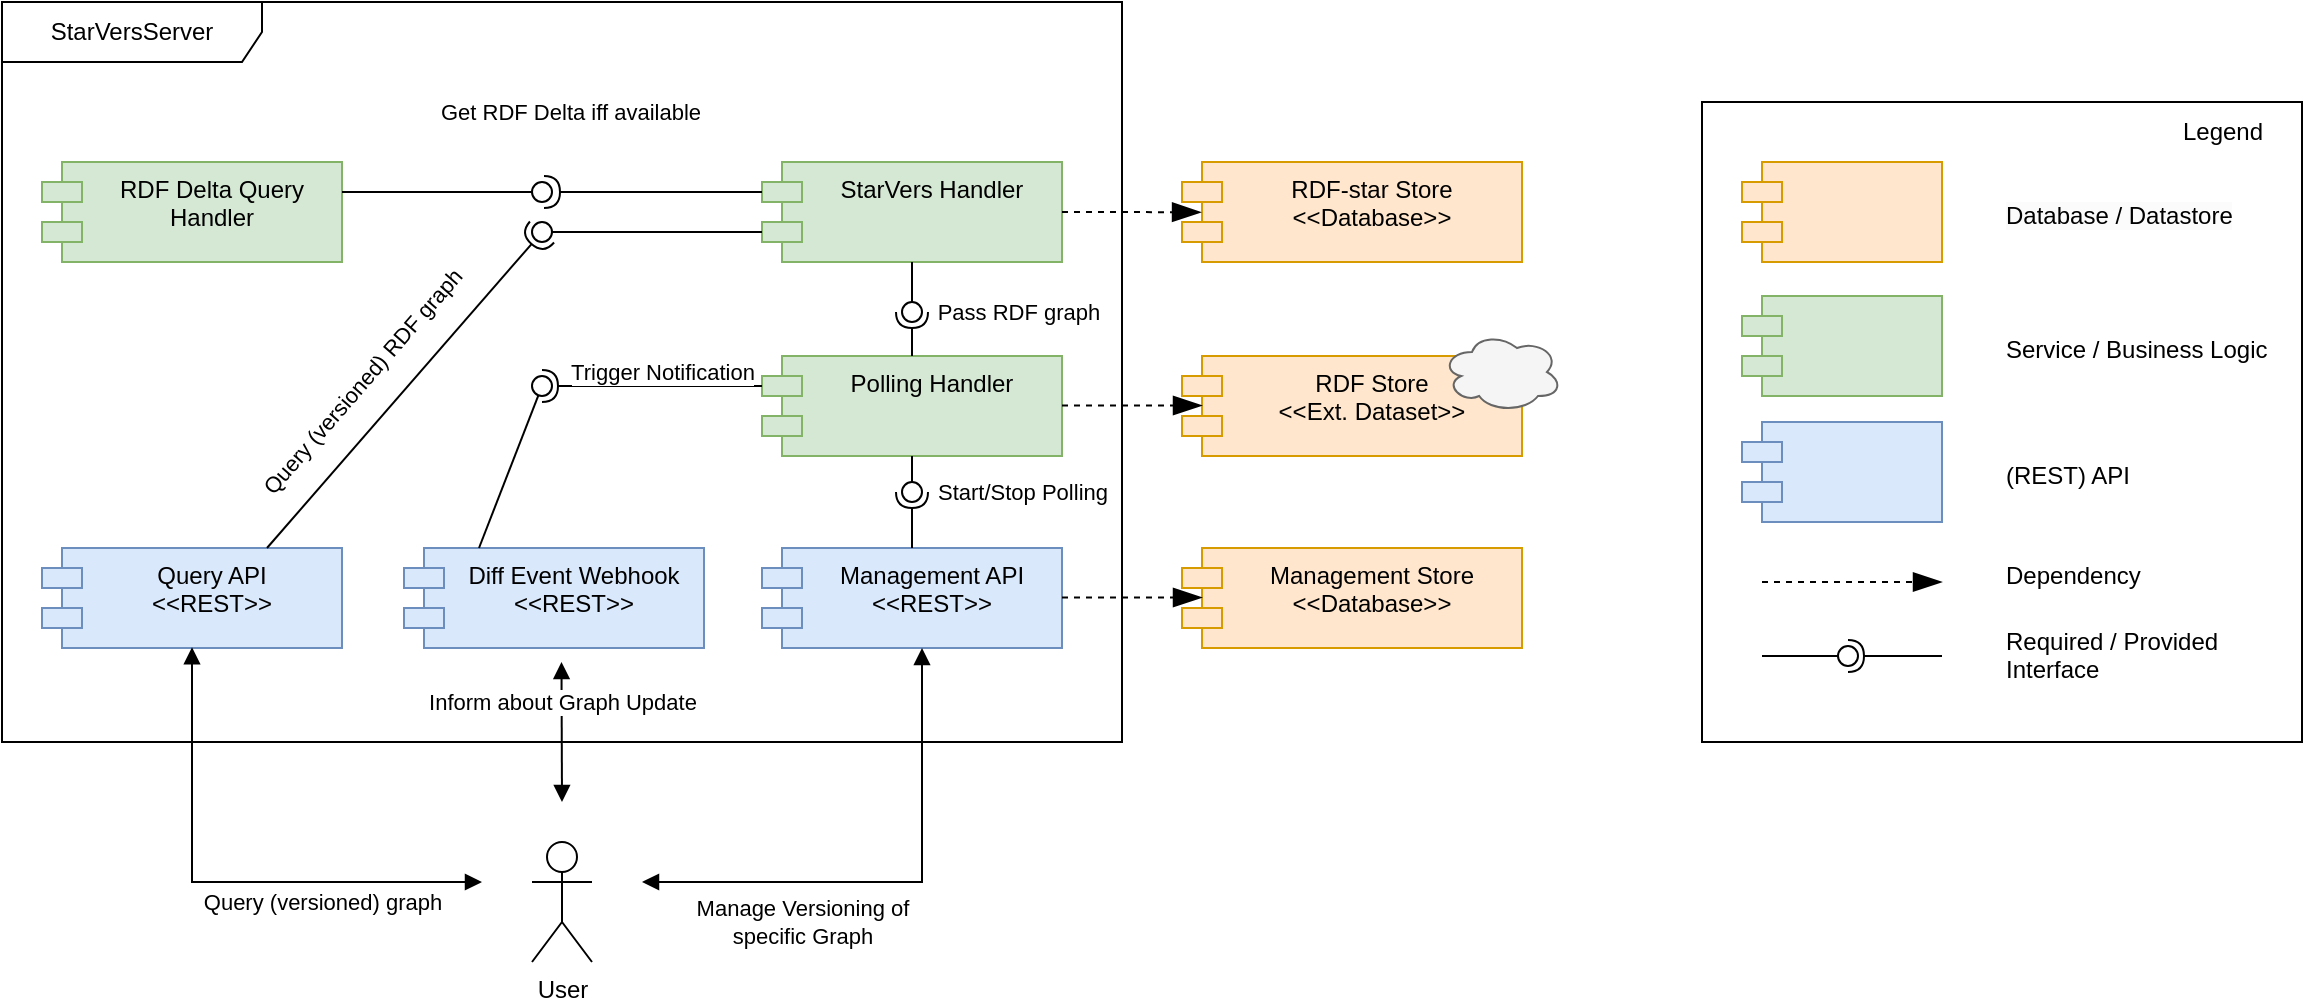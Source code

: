 <mxfile version="23.1.6" type="github">
  <diagram name="Page-1" id="Q5lq0plXF-P5TOnfgZBf">
    <mxGraphModel dx="1789" dy="1198" grid="1" gridSize="10" guides="1" tooltips="1" connect="1" arrows="1" fold="1" page="1" pageScale="1" pageWidth="827" pageHeight="1169" math="0" shadow="0">
      <root>
        <mxCell id="0" />
        <mxCell id="1" parent="0" />
        <mxCell id="XjZqAPtE26e0R3bt4ySP-1" value="Polling Handler" style="shape=module;align=left;spacingLeft=20;align=center;verticalAlign=top;whiteSpace=wrap;html=1;fillColor=#d5e8d4;strokeColor=#82b366;" parent="1" vertex="1">
          <mxGeometry x="420" y="217" width="150" height="50" as="geometry" />
        </mxCell>
        <mxCell id="XjZqAPtE26e0R3bt4ySP-2" value="StarVersServer" style="shape=umlFrame;whiteSpace=wrap;html=1;pointerEvents=0;width=130;height=30;" parent="1" vertex="1">
          <mxGeometry x="40" y="40" width="560" height="370" as="geometry" />
        </mxCell>
        <mxCell id="XjZqAPtE26e0R3bt4ySP-3" value="RDF-star Store&lt;br&gt;&amp;lt;&amp;lt;Database&amp;gt;&amp;gt;" style="shape=module;align=left;spacingLeft=20;align=center;verticalAlign=top;whiteSpace=wrap;html=1;fillColor=#ffe6cc;strokeColor=#d79b00;" parent="1" vertex="1">
          <mxGeometry x="630" y="120" width="170" height="50" as="geometry" />
        </mxCell>
        <mxCell id="XjZqAPtE26e0R3bt4ySP-4" value="Management Store&lt;br&gt;&amp;lt;&amp;lt;Database&amp;gt;&amp;gt;" style="shape=module;align=left;spacingLeft=20;align=center;verticalAlign=top;whiteSpace=wrap;html=1;fillColor=#ffe6cc;strokeColor=#d79b00;" parent="1" vertex="1">
          <mxGeometry x="630" y="313" width="170" height="50" as="geometry" />
        </mxCell>
        <mxCell id="XjZqAPtE26e0R3bt4ySP-5" value="Management API&lt;br&gt;&amp;lt;&amp;lt;REST&amp;gt;&amp;gt;" style="shape=module;align=left;spacingLeft=20;align=center;verticalAlign=top;whiteSpace=wrap;html=1;fillColor=#dae8fc;strokeColor=#6c8ebf;" parent="1" vertex="1">
          <mxGeometry x="420" y="313" width="150" height="50" as="geometry" />
        </mxCell>
        <mxCell id="XjZqAPtE26e0R3bt4ySP-6" value="StarVers Handler" style="shape=module;align=left;spacingLeft=20;align=center;verticalAlign=top;whiteSpace=wrap;html=1;fillColor=#d5e8d4;strokeColor=#82b366;" parent="1" vertex="1">
          <mxGeometry x="420" y="120" width="150" height="50" as="geometry" />
        </mxCell>
        <mxCell id="XjZqAPtE26e0R3bt4ySP-7" value="Query API&lt;br style=&quot;border-color: var(--border-color);&quot;&gt;&amp;lt;&amp;lt;REST&amp;gt;&amp;gt;" style="shape=module;align=left;spacingLeft=20;align=center;verticalAlign=top;whiteSpace=wrap;html=1;fillColor=#dae8fc;strokeColor=#6c8ebf;" parent="1" vertex="1">
          <mxGeometry x="60" y="313" width="150" height="50" as="geometry" />
        </mxCell>
        <mxCell id="XjZqAPtE26e0R3bt4ySP-8" value="User" style="shape=umlActor;verticalLabelPosition=bottom;verticalAlign=top;html=1;" parent="1" vertex="1">
          <mxGeometry x="305" y="460" width="30" height="60" as="geometry" />
        </mxCell>
        <mxCell id="XjZqAPtE26e0R3bt4ySP-9" value="RDF Store&lt;br&gt;&amp;lt;&amp;lt;Ext. Dataset&amp;gt;&amp;gt;" style="shape=module;align=left;spacingLeft=20;align=center;verticalAlign=top;whiteSpace=wrap;html=1;fillColor=#ffe6cc;strokeColor=#d79b00;" parent="1" vertex="1">
          <mxGeometry x="630" y="217" width="170" height="50" as="geometry" />
        </mxCell>
        <mxCell id="XjZqAPtE26e0R3bt4ySP-10" value="RDF Delta Query Handler" style="shape=module;align=left;spacingLeft=20;align=center;verticalAlign=top;whiteSpace=wrap;html=1;fillColor=#d5e8d4;strokeColor=#82b366;" parent="1" vertex="1">
          <mxGeometry x="60" y="120" width="150" height="50" as="geometry" />
        </mxCell>
        <mxCell id="XjZqAPtE26e0R3bt4ySP-20" value="" style="rounded=0;orthogonalLoop=1;jettySize=auto;html=1;endArrow=halfCircle;endFill=0;endSize=6;strokeWidth=1;sketch=0;exitX=0;exitY=0;exitDx=0;exitDy=15;exitPerimeter=0;" parent="1" edge="1" source="XjZqAPtE26e0R3bt4ySP-6">
          <mxGeometry relative="1" as="geometry">
            <mxPoint x="391" y="135" as="sourcePoint" />
            <mxPoint x="311" y="135" as="targetPoint" />
            <Array as="points">
              <mxPoint x="321" y="135" />
            </Array>
          </mxGeometry>
        </mxCell>
        <mxCell id="XjZqAPtE26e0R3bt4ySP-21" value="" style="rounded=0;orthogonalLoop=1;jettySize=auto;html=1;endArrow=oval;endFill=0;sketch=0;sourcePerimeterSpacing=0;targetPerimeterSpacing=0;endSize=10;" parent="1" edge="1">
          <mxGeometry relative="1" as="geometry">
            <mxPoint x="210" y="135" as="sourcePoint" />
            <mxPoint x="310" y="135" as="targetPoint" />
          </mxGeometry>
        </mxCell>
        <mxCell id="XjZqAPtE26e0R3bt4ySP-22" value="" style="ellipse;whiteSpace=wrap;html=1;align=center;aspect=fixed;fillColor=none;strokeColor=none;resizable=0;perimeter=centerPerimeter;rotatable=0;allowArrows=0;points=[];outlineConnect=1;" parent="1" vertex="1">
          <mxGeometry x="335" y="140" width="10" height="10" as="geometry" />
        </mxCell>
        <mxCell id="XjZqAPtE26e0R3bt4ySP-23" value="Get RDF Delta iff available" style="text;html=1;align=center;verticalAlign=middle;resizable=0;points=[];autosize=1;strokeColor=none;fillColor=none;fontSize=11;" parent="1" vertex="1">
          <mxGeometry x="249" y="80" width="150" height="30" as="geometry" />
        </mxCell>
        <mxCell id="XjZqAPtE26e0R3bt4ySP-24" value="" style="endArrow=blockThin;endSize=12;dashed=1;html=1;rounded=0;exitX=1;exitY=0.5;exitDx=0;exitDy=0;entryX=0.056;entryY=0.502;entryDx=0;entryDy=0;entryPerimeter=0;endFill=1;" parent="1" source="XjZqAPtE26e0R3bt4ySP-6" target="XjZqAPtE26e0R3bt4ySP-3" edge="1">
          <mxGeometry width="160" relative="1" as="geometry">
            <mxPoint x="430" y="190" as="sourcePoint" />
            <mxPoint x="590" y="190" as="targetPoint" />
          </mxGeometry>
        </mxCell>
        <mxCell id="XjZqAPtE26e0R3bt4ySP-25" value="" style="endArrow=blockThin;endSize=12;dashed=1;html=1;rounded=0;exitX=1;exitY=0.5;exitDx=0;exitDy=0;entryX=0.056;entryY=0.502;entryDx=0;entryDy=0;entryPerimeter=0;endFill=1;" parent="1" edge="1">
          <mxGeometry width="160" relative="1" as="geometry">
            <mxPoint x="570" y="337.76" as="sourcePoint" />
            <mxPoint x="640" y="337.76" as="targetPoint" />
          </mxGeometry>
        </mxCell>
        <mxCell id="XjZqAPtE26e0R3bt4ySP-26" value="" style="endArrow=blockThin;endSize=12;dashed=1;html=1;rounded=0;exitX=1;exitY=0.5;exitDx=0;exitDy=0;entryX=0.056;entryY=0.502;entryDx=0;entryDy=0;entryPerimeter=0;endFill=1;" parent="1" edge="1">
          <mxGeometry width="160" relative="1" as="geometry">
            <mxPoint x="570" y="241.76" as="sourcePoint" />
            <mxPoint x="640" y="241.76" as="targetPoint" />
          </mxGeometry>
        </mxCell>
        <mxCell id="XjZqAPtE26e0R3bt4ySP-27" value="Diff Event Webhook&lt;br style=&quot;border-color: var(--border-color);&quot;&gt;&amp;lt;&amp;lt;REST&amp;gt;&amp;gt;" style="shape=module;align=left;spacingLeft=20;align=center;verticalAlign=top;whiteSpace=wrap;html=1;fillColor=#dae8fc;strokeColor=#6c8ebf;" parent="1" vertex="1">
          <mxGeometry x="241" y="313" width="150" height="50" as="geometry" />
        </mxCell>
        <mxCell id="XjZqAPtE26e0R3bt4ySP-28" value="" style="rounded=0;orthogonalLoop=1;jettySize=auto;html=1;endArrow=halfCircle;endFill=0;endSize=6;strokeWidth=1;sketch=0;exitX=0.5;exitY=0;exitDx=0;exitDy=0;" parent="1" source="XjZqAPtE26e0R3bt4ySP-5" target="XjZqAPtE26e0R3bt4ySP-30" edge="1">
          <mxGeometry relative="1" as="geometry">
            <mxPoint x="520" y="255" as="sourcePoint" />
          </mxGeometry>
        </mxCell>
        <mxCell id="XjZqAPtE26e0R3bt4ySP-31" value="Start/Stop Polling" style="edgeLabel;html=1;align=center;verticalAlign=middle;resizable=0;points=[];" parent="XjZqAPtE26e0R3bt4ySP-28" vertex="1" connectable="0">
          <mxGeometry x="0.784" y="-9" relative="1" as="geometry">
            <mxPoint x="46" y="-3" as="offset" />
          </mxGeometry>
        </mxCell>
        <mxCell id="XjZqAPtE26e0R3bt4ySP-29" value="" style="rounded=0;orthogonalLoop=1;jettySize=auto;html=1;endArrow=oval;endFill=0;sketch=0;sourcePerimeterSpacing=0;targetPerimeterSpacing=0;endSize=10;exitX=0.5;exitY=1;exitDx=0;exitDy=0;" parent="1" source="XjZqAPtE26e0R3bt4ySP-1" target="XjZqAPtE26e0R3bt4ySP-30" edge="1">
          <mxGeometry relative="1" as="geometry">
            <mxPoint x="480" y="255" as="sourcePoint" />
          </mxGeometry>
        </mxCell>
        <mxCell id="XjZqAPtE26e0R3bt4ySP-30" value="" style="ellipse;whiteSpace=wrap;html=1;align=center;aspect=fixed;fillColor=none;strokeColor=none;resizable=0;perimeter=centerPerimeter;rotatable=0;allowArrows=0;points=[];outlineConnect=1;" parent="1" vertex="1">
          <mxGeometry x="490" y="280" width="10" height="10" as="geometry" />
        </mxCell>
        <mxCell id="XjZqAPtE26e0R3bt4ySP-32" value="" style="rounded=0;orthogonalLoop=1;jettySize=auto;html=1;endArrow=halfCircle;endFill=0;endSize=6;strokeWidth=1;sketch=0;exitX=0.5;exitY=0;exitDx=0;exitDy=0;" parent="1" source="XjZqAPtE26e0R3bt4ySP-1" target="XjZqAPtE26e0R3bt4ySP-34" edge="1">
          <mxGeometry relative="1" as="geometry">
            <mxPoint x="590" y="207" as="sourcePoint" />
          </mxGeometry>
        </mxCell>
        <mxCell id="XjZqAPtE26e0R3bt4ySP-33" value="" style="rounded=0;orthogonalLoop=1;jettySize=auto;html=1;endArrow=oval;endFill=0;sketch=0;sourcePerimeterSpacing=0;targetPerimeterSpacing=0;endSize=10;exitX=0.5;exitY=1;exitDx=0;exitDy=0;" parent="1" source="XjZqAPtE26e0R3bt4ySP-6" target="XjZqAPtE26e0R3bt4ySP-34" edge="1">
          <mxGeometry relative="1" as="geometry">
            <mxPoint x="380" y="205" as="sourcePoint" />
          </mxGeometry>
        </mxCell>
        <mxCell id="XjZqAPtE26e0R3bt4ySP-34" value="" style="ellipse;whiteSpace=wrap;html=1;align=center;aspect=fixed;fillColor=none;strokeColor=none;resizable=0;perimeter=centerPerimeter;rotatable=0;allowArrows=0;points=[];outlineConnect=1;" parent="1" vertex="1">
          <mxGeometry x="490" y="190" width="10" height="10" as="geometry" />
        </mxCell>
        <mxCell id="XjZqAPtE26e0R3bt4ySP-35" value="Pass RDF graph" style="text;html=1;align=center;verticalAlign=middle;resizable=0;points=[];autosize=1;strokeColor=none;fillColor=none;fontSize=11;" parent="1" vertex="1">
          <mxGeometry x="498" y="180" width="100" height="30" as="geometry" />
        </mxCell>
        <mxCell id="XjZqAPtE26e0R3bt4ySP-36" value="" style="rounded=0;orthogonalLoop=1;jettySize=auto;html=1;endArrow=oval;endFill=0;endSize=10;strokeWidth=1;sketch=0;exitX=0.25;exitY=0;exitDx=0;exitDy=0;" parent="1" source="XjZqAPtE26e0R3bt4ySP-27" target="XjZqAPtE26e0R3bt4ySP-38" edge="1">
          <mxGeometry relative="1" as="geometry">
            <mxPoint x="345" y="255" as="sourcePoint" />
          </mxGeometry>
        </mxCell>
        <mxCell id="XjZqAPtE26e0R3bt4ySP-37" value="" style="rounded=0;orthogonalLoop=1;jettySize=auto;html=1;endArrow=halfCircle;endFill=0;sketch=0;sourcePerimeterSpacing=0;targetPerimeterSpacing=0;endSize=6;exitX=0;exitY=0;exitDx=0;exitDy=15;exitPerimeter=0;" parent="1" source="XjZqAPtE26e0R3bt4ySP-1" target="XjZqAPtE26e0R3bt4ySP-38" edge="1">
          <mxGeometry relative="1" as="geometry">
            <mxPoint x="305" y="255" as="sourcePoint" />
            <Array as="points">
              <mxPoint x="390" y="232" />
            </Array>
          </mxGeometry>
        </mxCell>
        <mxCell id="XjZqAPtE26e0R3bt4ySP-38" value="" style="ellipse;whiteSpace=wrap;html=1;align=center;aspect=fixed;fillColor=none;strokeColor=none;resizable=0;perimeter=centerPerimeter;rotatable=0;allowArrows=0;points=[];outlineConnect=1;" parent="1" vertex="1">
          <mxGeometry x="305" y="227" width="10" height="10" as="geometry" />
        </mxCell>
        <mxCell id="XjZqAPtE26e0R3bt4ySP-39" value="Query&amp;nbsp;(versioned) RDF graph" style="text;html=1;align=center;verticalAlign=middle;resizable=0;points=[];autosize=1;strokeColor=none;fillColor=none;rotation=311;fontSize=11;" parent="1" vertex="1">
          <mxGeometry x="135" y="215" width="170" height="30" as="geometry" />
        </mxCell>
        <mxCell id="XjZqAPtE26e0R3bt4ySP-42" value="" style="ellipse;whiteSpace=wrap;html=1;align=center;aspect=fixed;fillColor=none;strokeColor=none;resizable=0;perimeter=centerPerimeter;rotatable=0;allowArrows=0;points=[];outlineConnect=1;" parent="1" vertex="1">
          <mxGeometry x="345" y="180" width="10" height="10" as="geometry" />
        </mxCell>
        <mxCell id="XjZqAPtE26e0R3bt4ySP-50" value="" style="html=1;verticalAlign=bottom;endArrow=block;curved=0;rounded=0;startArrow=block;startFill=1;exitX=0.5;exitY=1;exitDx=0;exitDy=0;" parent="1" edge="1">
          <mxGeometry width="80" relative="1" as="geometry">
            <mxPoint x="500" y="363" as="sourcePoint" />
            <mxPoint x="360" y="480" as="targetPoint" />
            <Array as="points">
              <mxPoint x="500" y="480" />
            </Array>
          </mxGeometry>
        </mxCell>
        <mxCell id="XjZqAPtE26e0R3bt4ySP-52" value="Manage Versioning of&lt;br&gt;specific Graph" style="edgeLabel;html=1;align=center;verticalAlign=middle;resizable=0;points=[];" parent="XjZqAPtE26e0R3bt4ySP-50" vertex="1" connectable="0">
          <mxGeometry x="0.185" y="1" relative="1" as="geometry">
            <mxPoint x="-25" y="19" as="offset" />
          </mxGeometry>
        </mxCell>
        <mxCell id="XjZqAPtE26e0R3bt4ySP-51" value="" style="html=1;verticalAlign=bottom;endArrow=block;curved=0;rounded=0;startArrow=block;startFill=1;exitX=0.5;exitY=1;exitDx=0;exitDy=0;fontStyle=1" parent="1" edge="1">
          <mxGeometry width="80" relative="1" as="geometry">
            <mxPoint x="135" y="362.58" as="sourcePoint" />
            <mxPoint x="280" y="480" as="targetPoint" />
            <Array as="points">
              <mxPoint x="135" y="480" />
            </Array>
          </mxGeometry>
        </mxCell>
        <mxCell id="XjZqAPtE26e0R3bt4ySP-53" value="Query (versioned) graph" style="edgeLabel;html=1;align=center;verticalAlign=middle;resizable=0;points=[];" parent="XjZqAPtE26e0R3bt4ySP-51" vertex="1" connectable="0">
          <mxGeometry x="0.403" relative="1" as="geometry">
            <mxPoint x="-2" y="10" as="offset" />
          </mxGeometry>
        </mxCell>
        <mxCell id="XjZqAPtE26e0R3bt4ySP-56" value="" style="html=1;verticalAlign=bottom;endArrow=block;curved=0;rounded=0;startArrow=block;startFill=1;exitX=0.5;exitY=1;exitDx=0;exitDy=0;fontStyle=1" parent="1" edge="1">
          <mxGeometry width="80" relative="1" as="geometry">
            <mxPoint x="319.74" y="370" as="sourcePoint" />
            <mxPoint x="320" y="440" as="targetPoint" />
          </mxGeometry>
        </mxCell>
        <mxCell id="XjZqAPtE26e0R3bt4ySP-57" value="Inform about Graph Update" style="edgeLabel;html=1;align=center;verticalAlign=middle;resizable=0;points=[];" parent="XjZqAPtE26e0R3bt4ySP-56" vertex="1" connectable="0">
          <mxGeometry x="0.403" relative="1" as="geometry">
            <mxPoint y="-29" as="offset" />
          </mxGeometry>
        </mxCell>
        <mxCell id="EVBN_QlwKhAqYw0uFnNJ-1" value="" style="ellipse;shape=cloud;whiteSpace=wrap;html=1;fillColor=#f5f5f5;fontColor=#333333;strokeColor=#666666;" parent="1" vertex="1">
          <mxGeometry x="760" y="205" width="60" height="40" as="geometry" />
        </mxCell>
        <mxCell id="d_52xjcTuvBocVqh7-oK-2" value="Trigger Notification" style="edgeLabel;html=1;align=center;verticalAlign=middle;resizable=0;points=[];rotation=0;" vertex="1" connectable="0" parent="1">
          <mxGeometry x="369.995" y="225.003" as="geometry" />
        </mxCell>
        <mxCell id="d_52xjcTuvBocVqh7-oK-5" value="" style="rounded=0;orthogonalLoop=1;jettySize=auto;html=1;endArrow=halfCircle;endFill=0;endSize=6;strokeWidth=1;sketch=0;exitX=0.75;exitY=0;exitDx=0;exitDy=0;" edge="1" target="d_52xjcTuvBocVqh7-oK-7" parent="1" source="XjZqAPtE26e0R3bt4ySP-7">
          <mxGeometry relative="1" as="geometry">
            <mxPoint x="280" y="295" as="sourcePoint" />
          </mxGeometry>
        </mxCell>
        <mxCell id="d_52xjcTuvBocVqh7-oK-6" value="" style="rounded=0;orthogonalLoop=1;jettySize=auto;html=1;endArrow=oval;endFill=0;sketch=0;sourcePerimeterSpacing=0;targetPerimeterSpacing=0;endSize=10;exitX=0;exitY=0;exitDx=0;exitDy=35;exitPerimeter=0;" edge="1" target="d_52xjcTuvBocVqh7-oK-7" parent="1" source="XjZqAPtE26e0R3bt4ySP-6">
          <mxGeometry relative="1" as="geometry">
            <mxPoint x="240" y="295" as="sourcePoint" />
          </mxGeometry>
        </mxCell>
        <mxCell id="d_52xjcTuvBocVqh7-oK-7" value="" style="ellipse;whiteSpace=wrap;html=1;align=center;aspect=fixed;fillColor=none;strokeColor=none;resizable=0;perimeter=centerPerimeter;rotatable=0;allowArrows=0;points=[];outlineConnect=1;" vertex="1" parent="1">
          <mxGeometry x="305" y="150" width="10" height="10" as="geometry" />
        </mxCell>
        <mxCell id="d_52xjcTuvBocVqh7-oK-10" value="" style="shape=module;align=left;spacingLeft=20;align=center;verticalAlign=top;whiteSpace=wrap;html=1;fillColor=#ffe6cc;strokeColor=#d79b00;" vertex="1" parent="1">
          <mxGeometry x="910" y="120" width="100" height="50" as="geometry" />
        </mxCell>
        <mxCell id="d_52xjcTuvBocVqh7-oK-11" value="" style="shape=module;align=left;spacingLeft=20;align=center;verticalAlign=top;whiteSpace=wrap;html=1;fillColor=#d5e8d4;strokeColor=#82b366;" vertex="1" parent="1">
          <mxGeometry x="910" y="187" width="100" height="50" as="geometry" />
        </mxCell>
        <mxCell id="d_52xjcTuvBocVqh7-oK-12" value="" style="shape=module;align=left;spacingLeft=20;align=center;verticalAlign=top;whiteSpace=wrap;html=1;fillColor=#dae8fc;strokeColor=#6c8ebf;" vertex="1" parent="1">
          <mxGeometry x="910" y="250" width="100" height="50" as="geometry" />
        </mxCell>
        <mxCell id="d_52xjcTuvBocVqh7-oK-13" value="&lt;span style=&quot;color: rgb(0, 0, 0); font-family: Helvetica; font-size: 12px; font-style: normal; font-variant-ligatures: normal; font-variant-caps: normal; font-weight: 400; letter-spacing: normal; orphans: 2; text-align: center; text-indent: 0px; text-transform: none; widows: 2; word-spacing: 0px; -webkit-text-stroke-width: 0px; background-color: rgb(251, 251, 251); text-decoration-thickness: initial; text-decoration-style: initial; text-decoration-color: initial; float: none; display: inline !important;&quot;&gt;Database / Datastore&lt;/span&gt;" style="text;whiteSpace=wrap;html=1;" vertex="1" parent="1">
          <mxGeometry x="1040" y="132.5" width="150" height="25" as="geometry" />
        </mxCell>
        <mxCell id="d_52xjcTuvBocVqh7-oK-15" value="&lt;div style=&quot;text-align: center;&quot;&gt;&lt;span style=&quot;background-color: initial;&quot;&gt;Service / Business Logic&lt;/span&gt;&lt;/div&gt;" style="text;whiteSpace=wrap;html=1;" vertex="1" parent="1">
          <mxGeometry x="1040" y="199.5" width="150" height="25" as="geometry" />
        </mxCell>
        <mxCell id="d_52xjcTuvBocVqh7-oK-16" value="&lt;div style=&quot;text-align: center;&quot;&gt;(REST) API&lt;/div&gt;" style="text;whiteSpace=wrap;html=1;" vertex="1" parent="1">
          <mxGeometry x="1040" y="262.5" width="150" height="25" as="geometry" />
        </mxCell>
        <mxCell id="d_52xjcTuvBocVqh7-oK-17" value="" style="endArrow=blockThin;endSize=12;dashed=1;html=1;rounded=0;exitX=1;exitY=0.5;exitDx=0;exitDy=0;endFill=1;" edge="1" parent="1">
          <mxGeometry width="160" relative="1" as="geometry">
            <mxPoint x="920" y="330" as="sourcePoint" />
            <mxPoint x="1010" y="330" as="targetPoint" />
          </mxGeometry>
        </mxCell>
        <mxCell id="d_52xjcTuvBocVqh7-oK-18" value="&lt;div style=&quot;text-align: center;&quot;&gt;Dependency&lt;/div&gt;" style="text;whiteSpace=wrap;html=1;" vertex="1" parent="1">
          <mxGeometry x="1040" y="313" width="150" height="25" as="geometry" />
        </mxCell>
        <mxCell id="d_52xjcTuvBocVqh7-oK-20" value="" style="rounded=0;orthogonalLoop=1;jettySize=auto;html=1;endArrow=halfCircle;endFill=0;endSize=6;strokeWidth=1;sketch=0;" edge="1" target="d_52xjcTuvBocVqh7-oK-22" parent="1">
          <mxGeometry relative="1" as="geometry">
            <mxPoint x="1010" y="367" as="sourcePoint" />
          </mxGeometry>
        </mxCell>
        <mxCell id="d_52xjcTuvBocVqh7-oK-21" value="" style="rounded=0;orthogonalLoop=1;jettySize=auto;html=1;endArrow=oval;endFill=0;sketch=0;sourcePerimeterSpacing=0;targetPerimeterSpacing=0;endSize=10;" edge="1" target="d_52xjcTuvBocVqh7-oK-22" parent="1">
          <mxGeometry relative="1" as="geometry">
            <mxPoint x="920" y="367" as="sourcePoint" />
          </mxGeometry>
        </mxCell>
        <mxCell id="d_52xjcTuvBocVqh7-oK-22" value="" style="ellipse;whiteSpace=wrap;html=1;align=center;aspect=fixed;fillColor=none;strokeColor=none;resizable=0;perimeter=centerPerimeter;rotatable=0;allowArrows=0;points=[];outlineConnect=1;" vertex="1" parent="1">
          <mxGeometry x="958" y="362" width="10" height="10" as="geometry" />
        </mxCell>
        <mxCell id="d_52xjcTuvBocVqh7-oK-23" value="&lt;div style=&quot;&quot;&gt;Required / Provided&lt;br&gt;Interface&lt;/div&gt;" style="text;whiteSpace=wrap;html=1;align=left;" vertex="1" parent="1">
          <mxGeometry x="1040" y="345.5" width="150" height="25" as="geometry" />
        </mxCell>
        <mxCell id="d_52xjcTuvBocVqh7-oK-24" value="" style="rounded=0;whiteSpace=wrap;html=1;fillColor=none;" vertex="1" parent="1">
          <mxGeometry x="890" y="90" width="300" height="320" as="geometry" />
        </mxCell>
        <mxCell id="d_52xjcTuvBocVqh7-oK-25" value="Legend" style="text;html=1;align=center;verticalAlign=middle;resizable=0;points=[];autosize=1;strokeColor=none;fillColor=none;" vertex="1" parent="1">
          <mxGeometry x="1120" y="90" width="60" height="30" as="geometry" />
        </mxCell>
      </root>
    </mxGraphModel>
  </diagram>
</mxfile>
